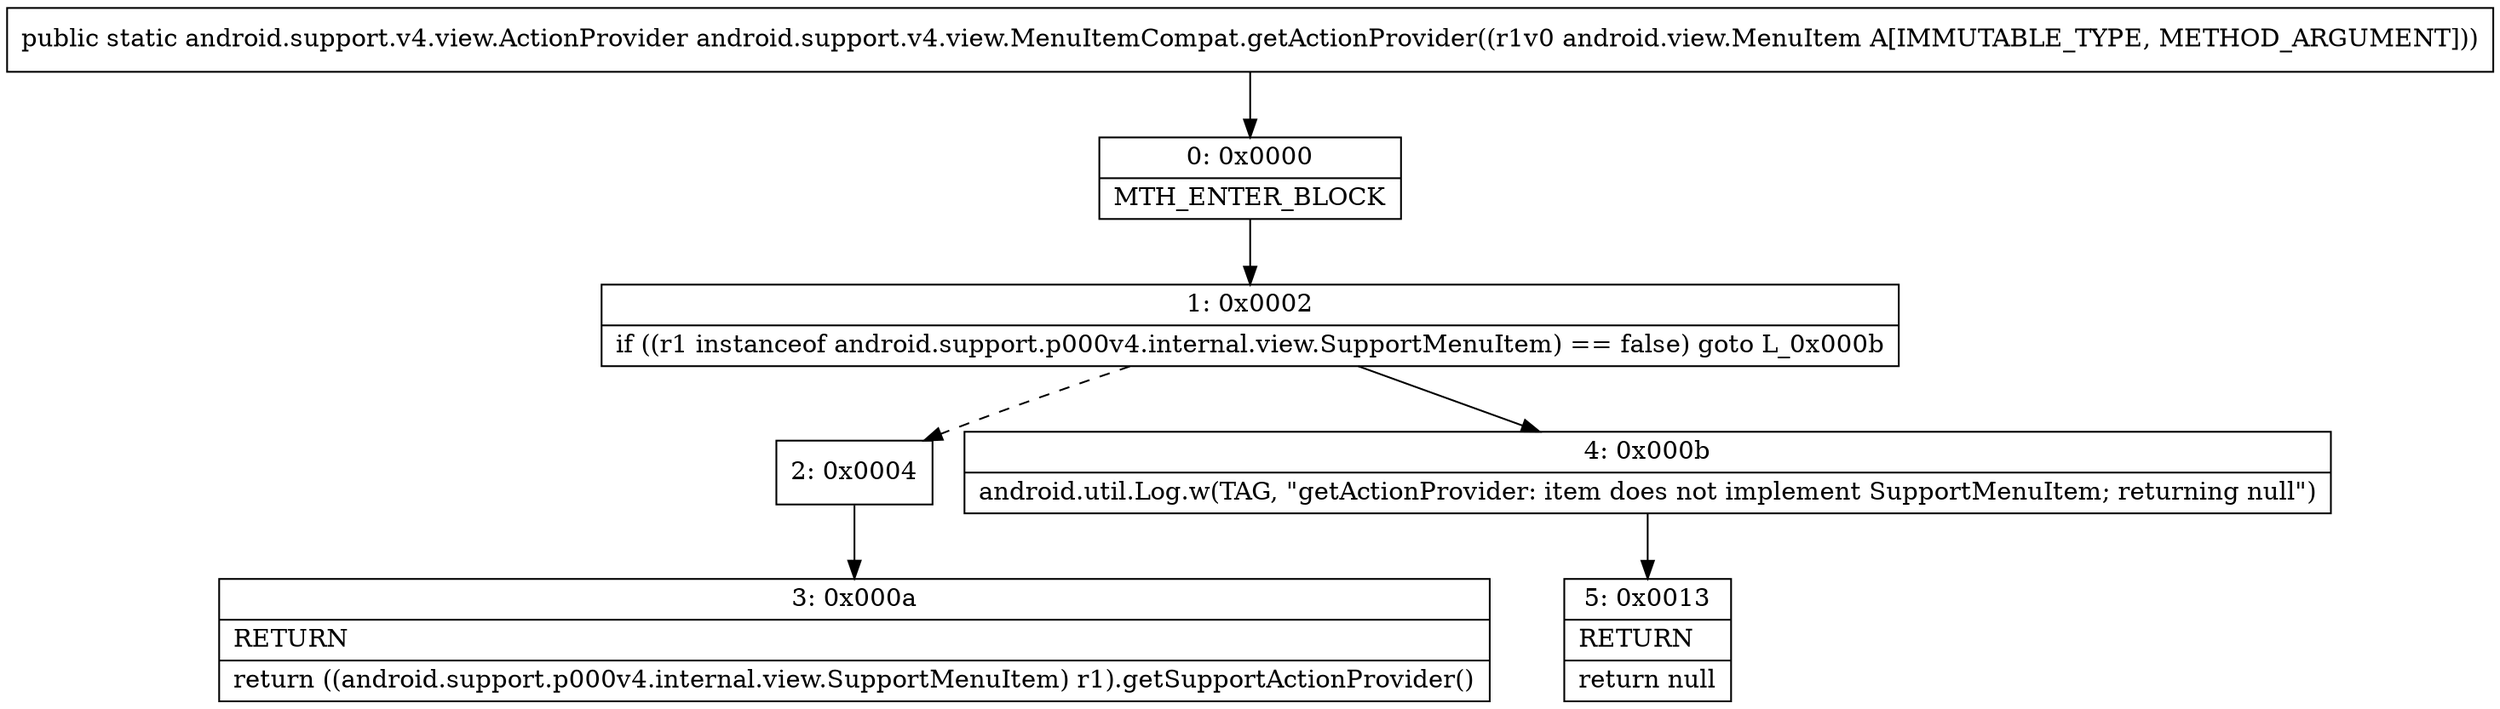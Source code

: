 digraph "CFG forandroid.support.v4.view.MenuItemCompat.getActionProvider(Landroid\/view\/MenuItem;)Landroid\/support\/v4\/view\/ActionProvider;" {
Node_0 [shape=record,label="{0\:\ 0x0000|MTH_ENTER_BLOCK\l}"];
Node_1 [shape=record,label="{1\:\ 0x0002|if ((r1 instanceof android.support.p000v4.internal.view.SupportMenuItem) == false) goto L_0x000b\l}"];
Node_2 [shape=record,label="{2\:\ 0x0004}"];
Node_3 [shape=record,label="{3\:\ 0x000a|RETURN\l|return ((android.support.p000v4.internal.view.SupportMenuItem) r1).getSupportActionProvider()\l}"];
Node_4 [shape=record,label="{4\:\ 0x000b|android.util.Log.w(TAG, \"getActionProvider: item does not implement SupportMenuItem; returning null\")\l}"];
Node_5 [shape=record,label="{5\:\ 0x0013|RETURN\l|return null\l}"];
MethodNode[shape=record,label="{public static android.support.v4.view.ActionProvider android.support.v4.view.MenuItemCompat.getActionProvider((r1v0 android.view.MenuItem A[IMMUTABLE_TYPE, METHOD_ARGUMENT])) }"];
MethodNode -> Node_0;
Node_0 -> Node_1;
Node_1 -> Node_2[style=dashed];
Node_1 -> Node_4;
Node_2 -> Node_3;
Node_4 -> Node_5;
}

